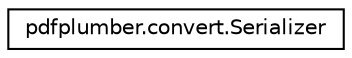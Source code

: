 digraph "Graphical Class Hierarchy"
{
 // LATEX_PDF_SIZE
  edge [fontname="Helvetica",fontsize="10",labelfontname="Helvetica",labelfontsize="10"];
  node [fontname="Helvetica",fontsize="10",shape=record];
  rankdir="LR";
  Node0 [label="pdfplumber.convert.Serializer",height=0.2,width=0.4,color="black", fillcolor="white", style="filled",URL="$classpdfplumber_1_1convert_1_1Serializer.html",tooltip=" "];
}
